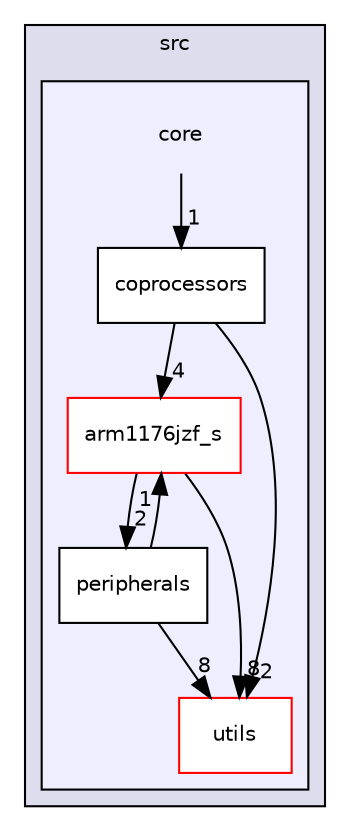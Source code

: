 digraph "src/core" {
  bgcolor=transparent;
  compound=true
  node [ fontsize="10", fontname="Helvetica"];
  edge [ labelfontsize="10", labelfontname="Helvetica"];
  subgraph clusterdir_68267d1309a1af8e8297ef4c3efbcdba {
    graph [ bgcolor="#ddddee", pencolor="black", label="src" fontname="Helvetica", fontsize="10", URL="dir_68267d1309a1af8e8297ef4c3efbcdba.html"]
  subgraph clusterdir_aebb8dcc11953d78e620bbef0b9e2183 {
    graph [ bgcolor="#eeeeff", pencolor="black", label="" URL="dir_aebb8dcc11953d78e620bbef0b9e2183.html"];
    dir_aebb8dcc11953d78e620bbef0b9e2183 [shape=plaintext label="core"];
  dir_5c2a493d5805d567e6a0ff4c1ba80ec6 [shape=box label="arm1176jzf_s" fillcolor="white" style="filled" color="red" URL="dir_5c2a493d5805d567e6a0ff4c1ba80ec6.html"];
  dir_523ec841fd74605300afe43d91402cb4 [shape=box label="coprocessors" fillcolor="white" style="filled" URL="dir_523ec841fd74605300afe43d91402cb4.html"];
  dir_34794bca92a793a1e58b77dac439fbe4 [shape=box label="peripherals" fillcolor="white" style="filled" URL="dir_34794bca92a793a1e58b77dac439fbe4.html"];
  dir_a8053b3d69cfefb2b2e6ec7bf9dd5c1a [shape=box label="utils" fillcolor="white" style="filled" color="red" URL="dir_a8053b3d69cfefb2b2e6ec7bf9dd5c1a.html"];
  }
  }
  dir_5c2a493d5805d567e6a0ff4c1ba80ec6->dir_34794bca92a793a1e58b77dac439fbe4 [headlabel="2", labeldistance=1.5 headhref="dir_000002_000005.html"];
  dir_5c2a493d5805d567e6a0ff4c1ba80ec6->dir_a8053b3d69cfefb2b2e6ec7bf9dd5c1a [headlabel="8", labeldistance=1.5 headhref="dir_000002_000006.html"];
  dir_523ec841fd74605300afe43d91402cb4->dir_5c2a493d5805d567e6a0ff4c1ba80ec6 [headlabel="4", labeldistance=1.5 headhref="dir_000004_000002.html"];
  dir_523ec841fd74605300afe43d91402cb4->dir_a8053b3d69cfefb2b2e6ec7bf9dd5c1a [headlabel="2", labeldistance=1.5 headhref="dir_000004_000006.html"];
  dir_aebb8dcc11953d78e620bbef0b9e2183->dir_523ec841fd74605300afe43d91402cb4 [headlabel="1", labeldistance=1.5 headhref="dir_000001_000004.html"];
  dir_34794bca92a793a1e58b77dac439fbe4->dir_5c2a493d5805d567e6a0ff4c1ba80ec6 [headlabel="1", labeldistance=1.5 headhref="dir_000005_000002.html"];
  dir_34794bca92a793a1e58b77dac439fbe4->dir_a8053b3d69cfefb2b2e6ec7bf9dd5c1a [headlabel="8", labeldistance=1.5 headhref="dir_000005_000006.html"];
}
